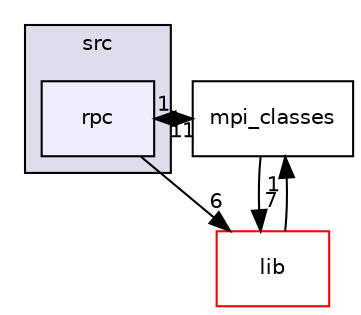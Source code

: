 digraph "src/rpc" {
  compound=true
  node [ fontsize="10", fontname="Helvetica"];
  edge [ labelfontsize="10", labelfontname="Helvetica"];
  subgraph clusterdir_68267d1309a1af8e8297ef4c3efbcdba {
    graph [ bgcolor="#ddddee", pencolor="black", label="src" fontname="Helvetica", fontsize="10", URL="dir_68267d1309a1af8e8297ef4c3efbcdba.html"]
  dir_1d8fd1f10602b1b3ec6e7b702d4ec182 [shape=box, label="rpc", style="filled", fillcolor="#eeeeff", pencolor="black", URL="dir_1d8fd1f10602b1b3ec6e7b702d4ec182.html"];
  }
  dir_8696c3198efc5a0e5cdcba7ca4bc1c8d [shape=box label="mpi_classes" URL="dir_8696c3198efc5a0e5cdcba7ca4bc1c8d.html"];
  dir_97aefd0d527b934f1d99a682da8fe6a9 [shape=box label="lib" fillcolor="white" style="filled" color="red" URL="dir_97aefd0d527b934f1d99a682da8fe6a9.html"];
  dir_8696c3198efc5a0e5cdcba7ca4bc1c8d->dir_97aefd0d527b934f1d99a682da8fe6a9 [headlabel="7", labeldistance=1.5 headhref="dir_000004_000000.html"];
  dir_8696c3198efc5a0e5cdcba7ca4bc1c8d->dir_1d8fd1f10602b1b3ec6e7b702d4ec182 [headlabel="11", labeldistance=1.5 headhref="dir_000004_000005.html"];
  dir_97aefd0d527b934f1d99a682da8fe6a9->dir_8696c3198efc5a0e5cdcba7ca4bc1c8d [headlabel="1", labeldistance=1.5 headhref="dir_000000_000004.html"];
  dir_1d8fd1f10602b1b3ec6e7b702d4ec182->dir_8696c3198efc5a0e5cdcba7ca4bc1c8d [headlabel="1", labeldistance=1.5 headhref="dir_000005_000004.html"];
  dir_1d8fd1f10602b1b3ec6e7b702d4ec182->dir_97aefd0d527b934f1d99a682da8fe6a9 [headlabel="6", labeldistance=1.5 headhref="dir_000005_000000.html"];
}
